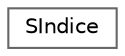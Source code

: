 digraph "Graphical Class Hierarchy"
{
 // LATEX_PDF_SIZE
  bgcolor="transparent";
  edge [fontname=Helvetica,fontsize=10,labelfontname=Helvetica,labelfontsize=10];
  node [fontname=Helvetica,fontsize=10,shape=box,height=0.2,width=0.4];
  rankdir="LR";
  Node0 [id="Node000000",label="SIndice",height=0.2,width=0.4,color="grey40", fillcolor="white", style="filled",URL="$structSIndice.html",tooltip="Estrutura de índice para lista de estados."];
}

